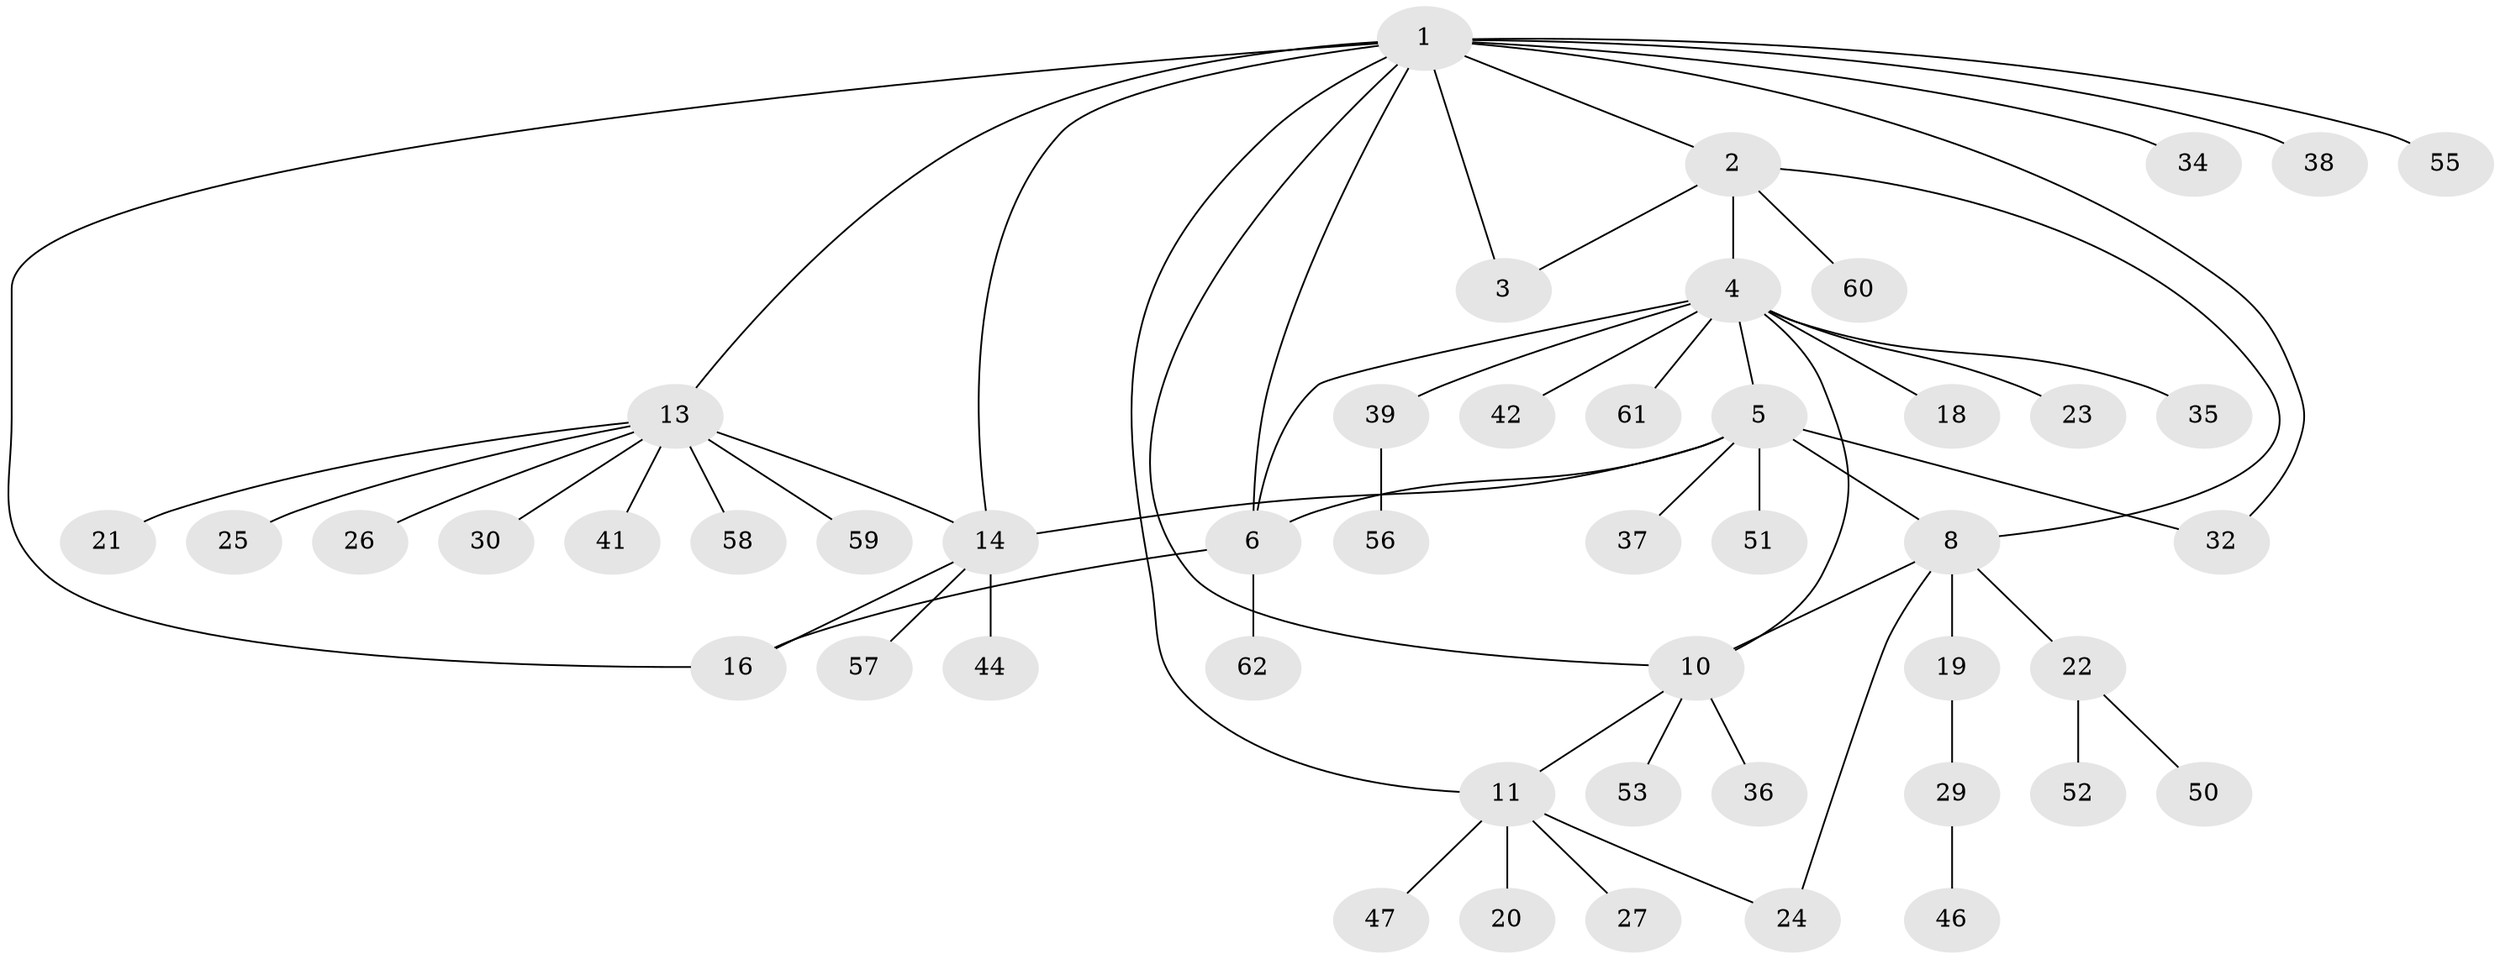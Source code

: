 // Generated by graph-tools (version 1.1) at 2025/52/02/27/25 19:52:17]
// undirected, 48 vertices, 60 edges
graph export_dot {
graph [start="1"]
  node [color=gray90,style=filled];
  1 [super="+12"];
  2 [super="+49"];
  3 [super="+17"];
  4 [super="+45"];
  5 [super="+7"];
  6 [super="+43"];
  8 [super="+9"];
  10 [super="+28"];
  11 [super="+48"];
  13 [super="+15"];
  14 [super="+54"];
  16;
  18;
  19;
  20;
  21 [super="+31"];
  22 [super="+40"];
  23;
  24;
  25;
  26;
  27;
  29 [super="+33"];
  30;
  32;
  34;
  35;
  36;
  37;
  38;
  39;
  41;
  42;
  44;
  46;
  47;
  50;
  51;
  52;
  53;
  55;
  56;
  57;
  58;
  59;
  60;
  61;
  62;
  1 -- 2;
  1 -- 3;
  1 -- 6;
  1 -- 16;
  1 -- 32;
  1 -- 38;
  1 -- 13;
  1 -- 34;
  1 -- 55;
  1 -- 10;
  1 -- 11;
  1 -- 14;
  2 -- 3;
  2 -- 8;
  2 -- 60;
  2 -- 4;
  4 -- 5;
  4 -- 6;
  4 -- 10;
  4 -- 18;
  4 -- 23;
  4 -- 35;
  4 -- 39;
  4 -- 42;
  4 -- 61;
  5 -- 6;
  5 -- 14 [weight=2];
  5 -- 32;
  5 -- 51;
  5 -- 37;
  5 -- 8 [weight=2];
  6 -- 16;
  6 -- 62;
  8 -- 10;
  8 -- 19;
  8 -- 22;
  8 -- 24;
  10 -- 11;
  10 -- 53;
  10 -- 36;
  11 -- 20;
  11 -- 24;
  11 -- 27;
  11 -- 47;
  13 -- 14 [weight=2];
  13 -- 21;
  13 -- 25;
  13 -- 26;
  13 -- 30;
  13 -- 41;
  13 -- 58;
  13 -- 59;
  14 -- 44;
  14 -- 57;
  14 -- 16;
  19 -- 29;
  22 -- 50;
  22 -- 52;
  29 -- 46;
  39 -- 56;
}
